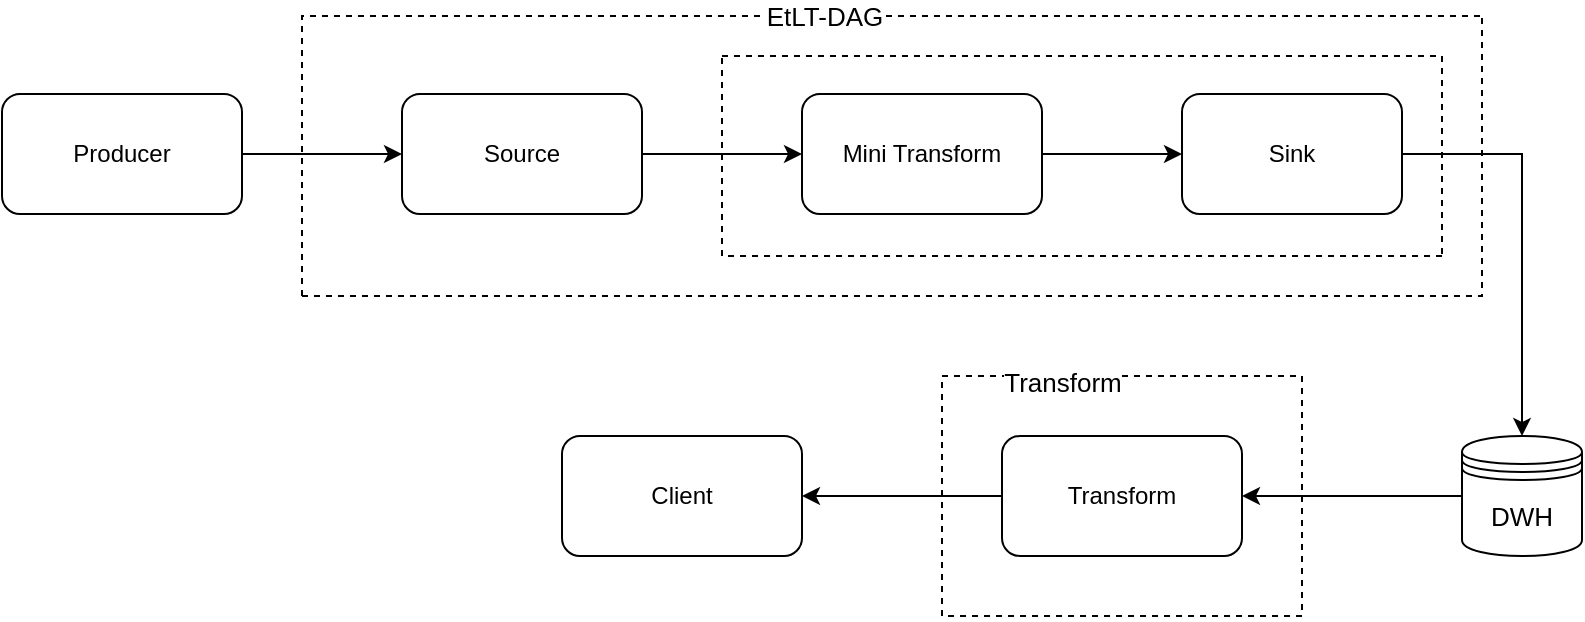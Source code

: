 <mxfile version="20.5.3" type="embed"><diagram id="GNyJFDGbRWxc6y4XjkAQ" name="Diagram"><mxGraphModel dx="1150" dy="485" grid="1" gridSize="10" guides="1" tooltips="1" connect="1" arrows="1" fold="1" page="1" pageScale="1" pageWidth="850" pageHeight="1100" math="0" shadow="0"><root><mxCell id="0"/><mxCell id="1" parent="0"/><mxCell id="7" style="edgeStyle=orthogonalEdgeStyle;rounded=0;orthogonalLoop=1;jettySize=auto;html=1;entryX=0;entryY=0.5;entryDx=0;entryDy=0;" parent="1" source="2" target="3" edge="1"><mxGeometry relative="1" as="geometry"/></mxCell><mxCell id="2" value="Producer" style="rounded=1;whiteSpace=wrap;html=1;" parent="1" vertex="1"><mxGeometry x="30" y="99" width="120" height="60" as="geometry"/></mxCell><mxCell id="8" style="edgeStyle=orthogonalEdgeStyle;rounded=0;orthogonalLoop=1;jettySize=auto;html=1;entryX=0;entryY=0.5;entryDx=0;entryDy=0;" parent="1" source="3" target="4" edge="1"><mxGeometry relative="1" as="geometry"/></mxCell><mxCell id="3" value="Source" style="rounded=1;whiteSpace=wrap;html=1;" parent="1" vertex="1"><mxGeometry x="230" y="99" width="120" height="60" as="geometry"/></mxCell><mxCell id="9" style="edgeStyle=orthogonalEdgeStyle;rounded=0;orthogonalLoop=1;jettySize=auto;html=1;entryX=0;entryY=0.5;entryDx=0;entryDy=0;" parent="1" source="4" target="5" edge="1"><mxGeometry relative="1" as="geometry"/></mxCell><mxCell id="4" value="Mini Transform" style="rounded=1;whiteSpace=wrap;html=1;" parent="1" vertex="1"><mxGeometry x="430" y="99" width="120" height="60" as="geometry"/></mxCell><mxCell id="18" style="edgeStyle=orthogonalEdgeStyle;rounded=0;orthogonalLoop=1;jettySize=auto;html=1;fontSize=13;" parent="1" source="5" target="15" edge="1"><mxGeometry relative="1" as="geometry"/></mxCell><mxCell id="5" value="Sink" style="rounded=1;whiteSpace=wrap;html=1;" parent="1" vertex="1"><mxGeometry x="620" y="99" width="110" height="60" as="geometry"/></mxCell><mxCell id="10" value="" style="endArrow=none;dashed=1;html=1;rounded=0;" parent="1" edge="1"><mxGeometry width="50" height="50" relative="1" as="geometry"><mxPoint x="180" y="200" as="sourcePoint"/><mxPoint x="770" y="60" as="targetPoint"/><Array as="points"><mxPoint x="180" y="60"/></Array></mxGeometry></mxCell><mxCell id="12" value="&lt;font style=&quot;font-size: 13px;&quot;&gt;EtLT-DAG&lt;/font&gt;" style="edgeLabel;html=1;align=center;verticalAlign=middle;resizable=0;points=[];" parent="10" vertex="1" connectable="0"><mxGeometry x="0.099" relative="1" as="geometry"><mxPoint as="offset"/></mxGeometry></mxCell><mxCell id="11" value="" style="endArrow=none;dashed=1;html=1;rounded=0;" parent="1" edge="1"><mxGeometry width="50" height="50" relative="1" as="geometry"><mxPoint x="180" y="200" as="sourcePoint"/><mxPoint x="770" y="60" as="targetPoint"/><Array as="points"><mxPoint x="770" y="200"/></Array></mxGeometry></mxCell><mxCell id="13" value="" style="endArrow=none;dashed=1;html=1;rounded=0;fontSize=13;" parent="1" edge="1"><mxGeometry width="50" height="50" relative="1" as="geometry"><mxPoint x="750" y="180" as="sourcePoint"/><mxPoint x="390" y="80" as="targetPoint"/><Array as="points"><mxPoint x="390" y="180"/></Array></mxGeometry></mxCell><mxCell id="14" value="" style="endArrow=none;dashed=1;html=1;rounded=0;fontSize=13;" parent="1" edge="1"><mxGeometry width="50" height="50" relative="1" as="geometry"><mxPoint x="390" y="80" as="sourcePoint"/><mxPoint x="750" y="180" as="targetPoint"/><Array as="points"><mxPoint x="750" y="80"/></Array></mxGeometry></mxCell><mxCell id="20" style="edgeStyle=orthogonalEdgeStyle;rounded=0;orthogonalLoop=1;jettySize=auto;html=1;entryX=1;entryY=0.5;entryDx=0;entryDy=0;fontSize=13;" parent="1" source="15" target="19" edge="1"><mxGeometry relative="1" as="geometry"/></mxCell><mxCell id="15" value="DWH" style="shape=datastore;whiteSpace=wrap;html=1;fontSize=13;" parent="1" vertex="1"><mxGeometry x="760" y="270" width="60" height="60" as="geometry"/></mxCell><mxCell id="24" style="edgeStyle=orthogonalEdgeStyle;rounded=0;orthogonalLoop=1;jettySize=auto;html=1;entryX=1;entryY=0.5;entryDx=0;entryDy=0;fontSize=13;" parent="1" source="19" target="23" edge="1"><mxGeometry relative="1" as="geometry"/></mxCell><mxCell id="19" value="Transform" style="rounded=1;whiteSpace=wrap;html=1;" parent="1" vertex="1"><mxGeometry x="530" y="270" width="120" height="60" as="geometry"/></mxCell><mxCell id="21" value="" style="endArrow=none;dashed=1;html=1;rounded=0;fontSize=13;" parent="1" edge="1"><mxGeometry width="50" height="50" relative="1" as="geometry"><mxPoint x="500" y="360" as="sourcePoint"/><mxPoint x="500" y="360" as="targetPoint"/><Array as="points"><mxPoint x="500" y="240"/><mxPoint x="680" y="240"/><mxPoint x="680" y="360"/></Array></mxGeometry></mxCell><mxCell id="22" value="Transform" style="edgeLabel;html=1;align=center;verticalAlign=middle;resizable=0;points=[];fontSize=13;" parent="21" vertex="1" connectable="0"><mxGeometry x="-0.4" y="-2" relative="1" as="geometry"><mxPoint y="1" as="offset"/></mxGeometry></mxCell><mxCell id="23" value="Client" style="rounded=1;whiteSpace=wrap;html=1;" parent="1" vertex="1"><mxGeometry x="310" y="270" width="120" height="60" as="geometry"/></mxCell></root></mxGraphModel></diagram></mxfile>